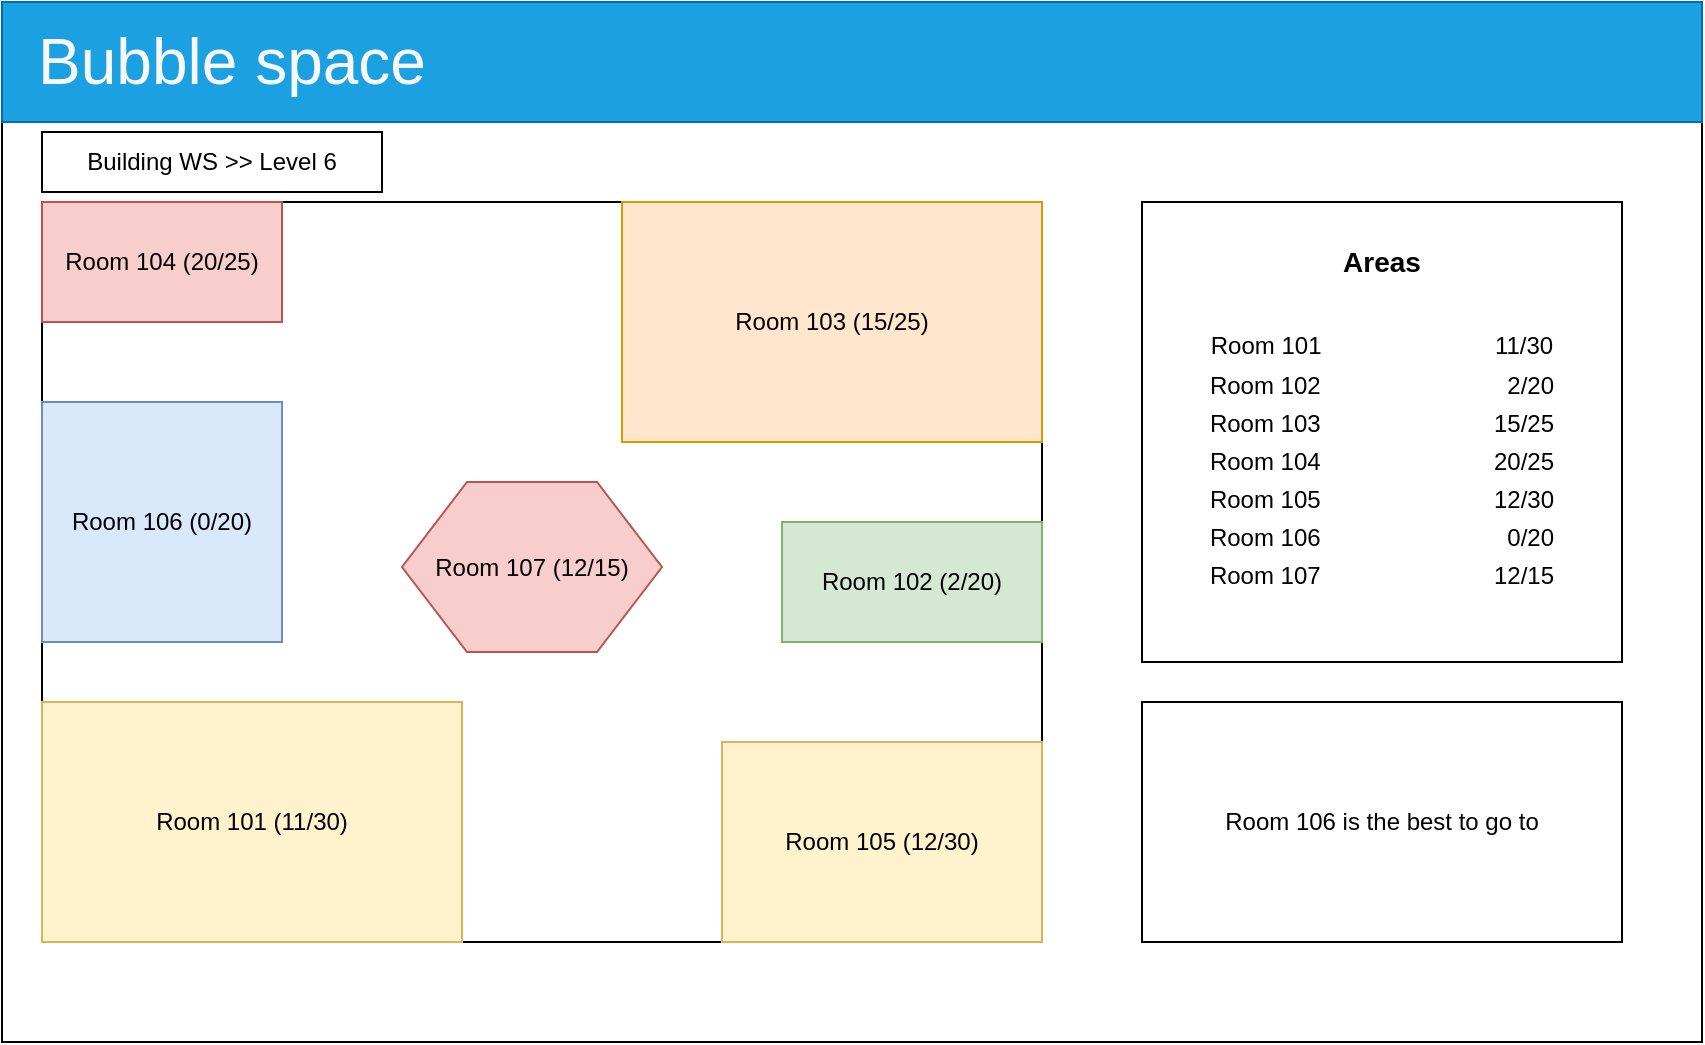 <mxfile version="10.5.5" type="github"><diagram id="OfbDAlg4dI8hBO_LP4gF" name="Page-1"><mxGraphModel dx="1394" dy="1847" grid="1" gridSize="10" guides="1" tooltips="1" connect="1" arrows="1" fold="1" page="1" pageScale="1" pageWidth="850" pageHeight="1100" math="0" shadow="0"><root><mxCell id="0"/><mxCell id="1" parent="0"/><mxCell id="Bd0kdIKH_9dJUmmZ_iNo-13" value="" style="rounded=0;whiteSpace=wrap;html=1;" vertex="1" parent="1"><mxGeometry y="-80" width="850" height="520" as="geometry"/></mxCell><mxCell id="Bd0kdIKH_9dJUmmZ_iNo-1" value="" style="rounded=0;whiteSpace=wrap;html=1;" vertex="1" parent="1"><mxGeometry x="20" y="20" width="500" height="370" as="geometry"/></mxCell><mxCell id="Bd0kdIKH_9dJUmmZ_iNo-2" value="Room 104 (20/25)" style="rounded=0;whiteSpace=wrap;html=1;fillColor=#f8cecc;strokeColor=#b85450;" vertex="1" parent="1"><mxGeometry x="20" y="20" width="120" height="60" as="geometry"/></mxCell><mxCell id="Bd0kdIKH_9dJUmmZ_iNo-3" value="Room 106 (0/20)" style="rounded=0;whiteSpace=wrap;html=1;fillColor=#dae8fc;strokeColor=#6c8ebf;" vertex="1" parent="1"><mxGeometry x="20" y="120" width="120" height="120" as="geometry"/></mxCell><mxCell id="Bd0kdIKH_9dJUmmZ_iNo-5" value="Room 103 (15/25)" style="rounded=0;whiteSpace=wrap;html=1;fillColor=#ffe6cc;strokeColor=#d79b00;" vertex="1" parent="1"><mxGeometry x="310" y="20" width="210" height="120" as="geometry"/></mxCell><mxCell id="Bd0kdIKH_9dJUmmZ_iNo-6" value="Room 105 (12/30)" style="rounded=0;whiteSpace=wrap;html=1;fillColor=#fff2cc;strokeColor=#d6b656;" vertex="1" parent="1"><mxGeometry x="360" y="290" width="160" height="100" as="geometry"/></mxCell><mxCell id="Bd0kdIKH_9dJUmmZ_iNo-8" value="Room 107 (12/15)" style="shape=hexagon;perimeter=hexagonPerimeter2;whiteSpace=wrap;html=1;fillColor=#f8cecc;strokeColor=#b85450;" vertex="1" parent="1"><mxGeometry x="200" y="160" width="130" height="85" as="geometry"/></mxCell><mxCell id="Bd0kdIKH_9dJUmmZ_iNo-11" value="Room 102 (2/20)" style="rounded=0;whiteSpace=wrap;html=1;fillColor=#d5e8d4;strokeColor=#82b366;" vertex="1" parent="1"><mxGeometry x="390" y="180" width="130" height="60" as="geometry"/></mxCell><mxCell id="Bd0kdIKH_9dJUmmZ_iNo-12" value="Room 101 (11/30)" style="rounded=0;whiteSpace=wrap;html=1;fillColor=#fff2cc;strokeColor=#d6b656;" vertex="1" parent="1"><mxGeometry x="20" y="270" width="210" height="120" as="geometry"/></mxCell><mxCell id="Bd0kdIKH_9dJUmmZ_iNo-14" value="" style="rounded=0;whiteSpace=wrap;html=1;" vertex="1" parent="1"><mxGeometry x="570" y="20" width="240" height="230" as="geometry"/></mxCell><mxCell id="Bd0kdIKH_9dJUmmZ_iNo-15" value="&lt;font style=&quot;font-size: 14px&quot;&gt;&lt;b&gt;Areas&lt;/b&gt;&lt;/font&gt;" style="text;html=1;strokeColor=none;fillColor=none;align=center;verticalAlign=middle;whiteSpace=wrap;rounded=0;" vertex="1" parent="1"><mxGeometry x="670" y="40" width="40" height="20" as="geometry"/></mxCell><mxCell id="Bd0kdIKH_9dJUmmZ_iNo-16" value="&lt;p style=&quot;line-height: 160%&quot;&gt;Room 101&amp;nbsp; &amp;nbsp; &amp;nbsp; &amp;nbsp; &amp;nbsp; &amp;nbsp; &amp;nbsp; &amp;nbsp; &amp;nbsp; &amp;nbsp; &amp;nbsp; &amp;nbsp; &amp;nbsp; 11/30&lt;br&gt;Room 102&amp;nbsp; &amp;nbsp; &amp;nbsp; &amp;nbsp; &amp;nbsp; &amp;nbsp; &amp;nbsp; &amp;nbsp; &amp;nbsp; &amp;nbsp; &amp;nbsp; &amp;nbsp; &amp;nbsp; &amp;nbsp; 2/20&lt;br&gt;Room 103&amp;nbsp; &amp;nbsp; &amp;nbsp; &amp;nbsp; &amp;nbsp; &amp;nbsp; &amp;nbsp; &amp;nbsp; &amp;nbsp; &amp;nbsp; &amp;nbsp; &amp;nbsp; &amp;nbsp; 15/25&lt;br&gt;Room 104&amp;nbsp; &amp;nbsp; &amp;nbsp; &amp;nbsp; &amp;nbsp; &amp;nbsp; &amp;nbsp; &amp;nbsp; &amp;nbsp; &amp;nbsp; &amp;nbsp; &amp;nbsp; &amp;nbsp; 20/25&lt;br&gt;Room 105&amp;nbsp; &amp;nbsp; &amp;nbsp; &amp;nbsp; &amp;nbsp; &amp;nbsp; &amp;nbsp; &amp;nbsp; &amp;nbsp; &amp;nbsp; &amp;nbsp; &amp;nbsp; &amp;nbsp; 12/30&lt;br&gt;Room 106&amp;nbsp; &amp;nbsp; &amp;nbsp; &amp;nbsp; &amp;nbsp; &amp;nbsp; &amp;nbsp; &amp;nbsp; &amp;nbsp; &amp;nbsp; &amp;nbsp; &amp;nbsp; &amp;nbsp; &amp;nbsp; 0/20&lt;br&gt;Room 107&amp;nbsp; &amp;nbsp; &amp;nbsp; &amp;nbsp; &amp;nbsp; &amp;nbsp; &amp;nbsp; &amp;nbsp; &amp;nbsp; &amp;nbsp; &amp;nbsp; &amp;nbsp; &amp;nbsp; 12/15&lt;br&gt;&lt;/p&gt;" style="text;html=1;strokeColor=none;fillColor=none;align=center;verticalAlign=middle;whiteSpace=wrap;rounded=0;" vertex="1" parent="1"><mxGeometry x="600" y="140" width="180" height="20" as="geometry"/></mxCell><mxCell id="Bd0kdIKH_9dJUmmZ_iNo-17" value="Room 106 is the best to go to" style="rounded=0;whiteSpace=wrap;html=1;" vertex="1" parent="1"><mxGeometry x="570" y="270" width="240" height="120" as="geometry"/></mxCell><mxCell id="Bd0kdIKH_9dJUmmZ_iNo-18" value="Building WS &amp;gt;&amp;gt; Level 6" style="rounded=0;whiteSpace=wrap;html=1;" vertex="1" parent="1"><mxGeometry x="20" y="-15" width="170" height="30" as="geometry"/></mxCell><mxCell id="Bd0kdIKH_9dJUmmZ_iNo-19" value="" style="rounded=0;whiteSpace=wrap;html=1;fillColor=#1ba1e2;strokeColor=#006EAF;fontColor=#ffffff;" vertex="1" parent="1"><mxGeometry y="-80" width="850" height="60" as="geometry"/></mxCell><mxCell id="Bd0kdIKH_9dJUmmZ_iNo-20" value="&lt;font color=&quot;#f7f7f7&quot; style=&quot;font-size: 32px&quot;&gt;Bubble space&lt;/font&gt;" style="text;html=1;strokeColor=none;fillColor=none;align=center;verticalAlign=middle;whiteSpace=wrap;rounded=0;" vertex="1" parent="1"><mxGeometry x="10" y="-60" width="210" height="20" as="geometry"/></mxCell></root></mxGraphModel></diagram></mxfile>